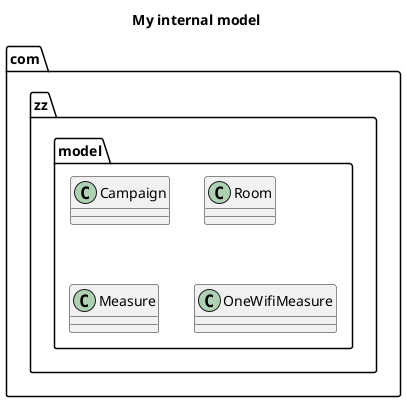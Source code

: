 
@startuml
	title My internal model
	class com.zz.model.Campaign 
	
	class com.zz.model.Room 
	
    class com.zz.model.Measure
	
	class com.zz.model.OneWifiMeasure

@enduml